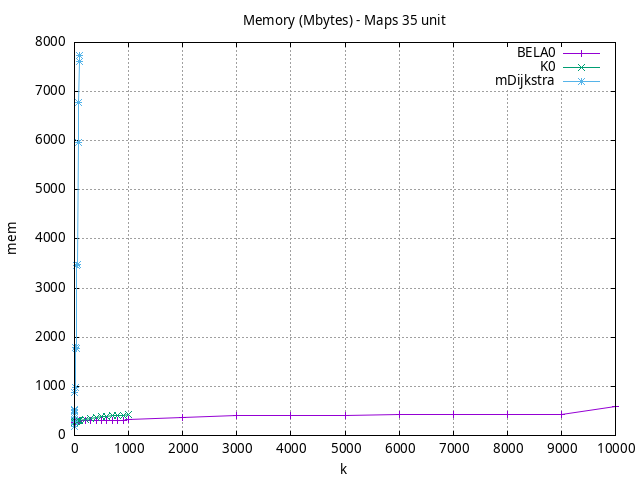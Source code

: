 #!/usr/bin/gnuplot
# -*- coding: utf-8 -*-
#
# results/maps/unit/35/random512-35.brute-force.unit.mem.gnuplot
#
# Started on 04/07/2024 18:14:03
# Author: Carlos Linares López
set grid
set xlabel "k"
set ylabel "mem"

set title "Memory (Mbytes) - Maps 35 unit"

set terminal png enhanced font "Ariel,10"
set output 'random512-35.brute-force.unit.mem.png'

plot "-" title "BELA0"      with linesp, "-" title "K0"      with linesp, "-" title "mDijkstra"      with linesp

	1 260.96
	2 268.1
	3 289.0
	4 289.0
	5 289.0
	6 289.0
	7 289.0
	8 289.0
	9 289.0
	10 290.92
	20 291.0
	30 291.0
	40 291.0
	50 291.0
	60 291.61
	70 293.82
	80 294.91
	90 301.56
	100 303.0
	200 303.0
	300 303.0
	400 303.0
	500 303.0
	600 304.9
	700 308.0
	800 308.0
	900 314.52
	1000 319.78
	2000 369.49
	3000 402.72
	4000 411.76
	5000 414.91
	6000 428.29
	7000 430.9
	8000 433.7
	9000 431.6
	10000 589.79
end
	1 264.81
	2 268.11
	3 272.06
	4 277.21
	5 279.91
	6 279.85
	7 280.92
	8 282.63
	9 285.19
	10 285.59
	20 288.59
	30 289.92
	40 293.17
	50 296.12
	60 299.1
	70 301.75
	80 304.24
	90 308.14
	100 310.64
	200 328.87
	300 345.7
	400 376.08
	500 385.2
	600 395.2
	700 403.87
	800 403.09
	900 412.18
	1000 428.11
end
	1 190.49
	2 275.27
	3 376.2
	4 450.29
	5 538.33
	6 514.0
	7 514.0
	8 514.0
	9 873.86
	10 972.03
	20 1800.54
	30 1763.0
	40 3468.48
	50 3479.0
	60 3479.0
	70 5966.76
	80 6780.61
	90 7617.61
	100 7726.81
end
